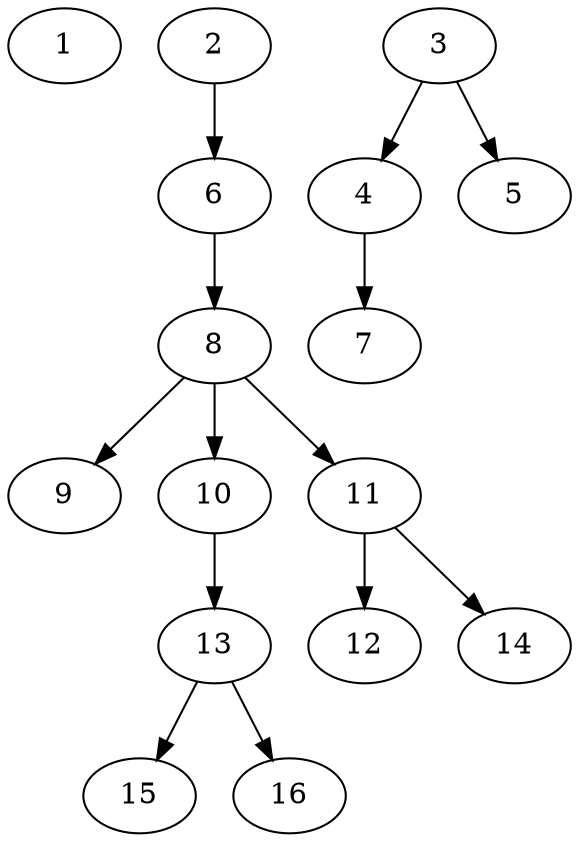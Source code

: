 // DAG (tier=1-easy, mode=compute, n=16, ccr=0.252, fat=0.424, density=0.320, regular=0.620, jump=0.070, mindata=262144, maxdata=2097152)
// DAG automatically generated by daggen at Sun Aug 24 16:33:32 2025
// /home/ermia/Project/Environments/daggen/bin/daggen --dot --ccr 0.252 --fat 0.424 --regular 0.620 --density 0.320 --jump 0.070 --mindata 262144 --maxdata 2097152 -n 16 
digraph G {
  1 [size="18280195498769888", alpha="0.19", expect_size="9140097749384944"]
  2 [size="354269702026952704", alpha="0.02", expect_size="177134851013476352"]
  2 -> 6 [size ="4005400936448"]
  3 [size="738257338735200", alpha="0.00", expect_size="369128669367600"]
  3 -> 4 [size ="28400471244800"]
  3 -> 5 [size ="28400471244800"]
  4 [size="3501661592947418", alpha="0.01", expect_size="1750830796473709"]
  4 -> 7 [size ="2482491097088"]
  5 [size="404969411474170", alpha="0.06", expect_size="202484705737085"]
  6 [size="3998480334848000000", alpha="0.10", expect_size="1999240167424000000"]
  6 -> 8 [size ="20153630720000"]
  7 [size="7552424356194811904", alpha="0.03", expect_size="3776212178097405952"]
  8 [size="42721528437297816", alpha="0.07", expect_size="21360764218648908"]
  8 -> 9 [size ="23704201330688"]
  8 -> 10 [size ="23704201330688"]
  8 -> 11 [size ="23704201330688"]
  9 [size="70277290365288448", alpha="0.07", expect_size="35138645182644224"]
  10 [size="3423723460251252", alpha="0.05", expect_size="1711861730125626"]
  10 -> 13 [size ="7586665463808"]
  11 [size="11933773340931826", alpha="0.11", expect_size="5966886670465913"]
  11 -> 12 [size ="7380666417152"]
  11 -> 14 [size ="7380666417152"]
  12 [size="3184316706326744", alpha="0.19", expect_size="1592158353163372"]
  13 [size="15997505308855884", alpha="0.13", expect_size="7998752654427942"]
  13 -> 15 [size ="31117340049408"]
  13 -> 16 [size ="31117340049408"]
  14 [size="5406700622583955456", alpha="0.15", expect_size="2703350311291977728"]
  15 [size="46036680704000000", alpha="0.17", expect_size="23018340352000000"]
  16 [size="6898235857380048896", alpha="0.20", expect_size="3449117928690024448"]
}